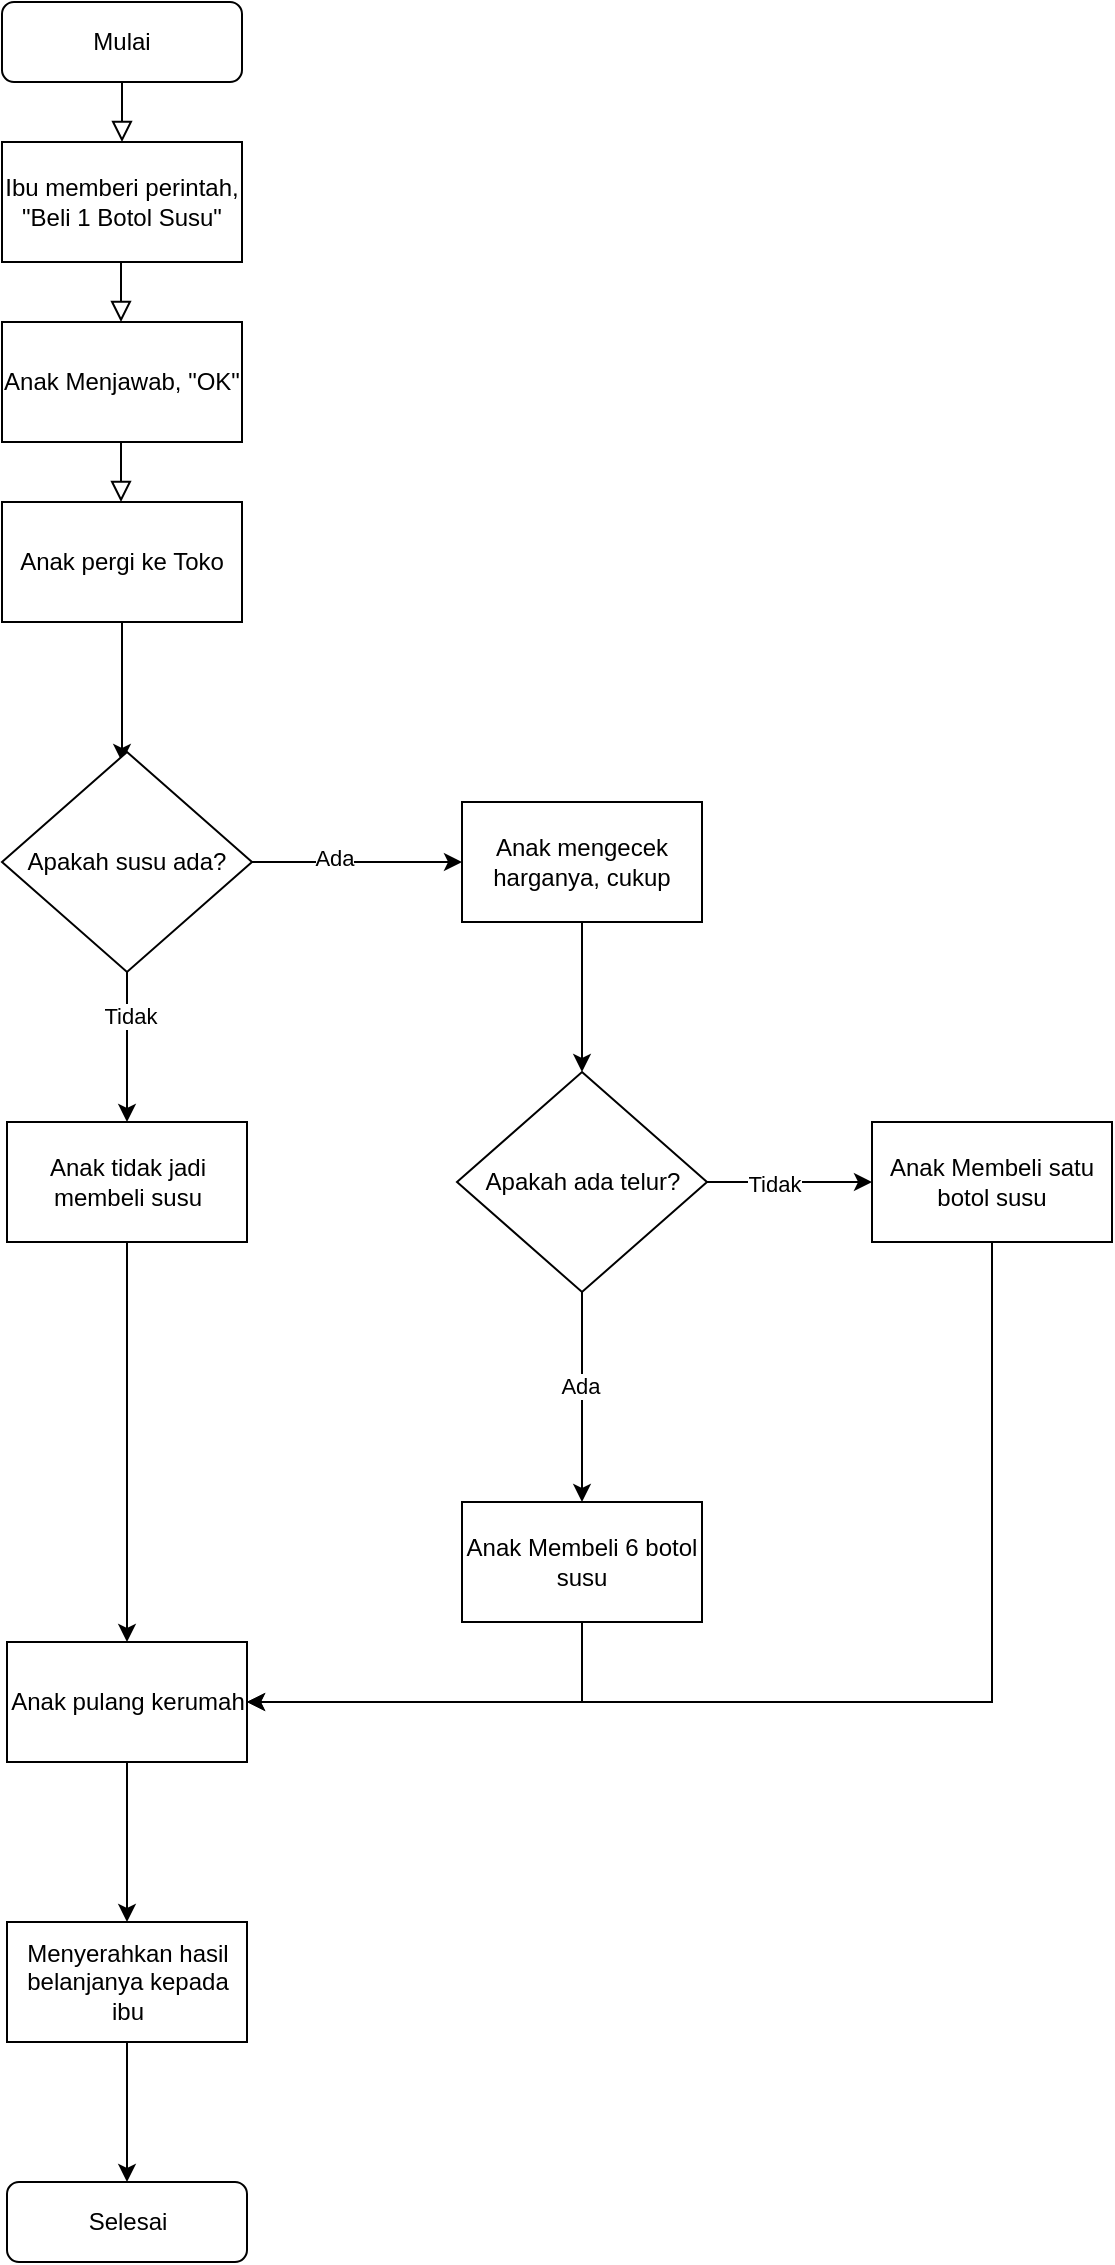 <mxfile version="24.2.2" type="github">
  <diagram id="C5RBs43oDa-KdzZeNtuy" name="Page-1">
    <mxGraphModel dx="858" dy="1338" grid="1" gridSize="10" guides="1" tooltips="1" connect="1" arrows="1" fold="1" page="1" pageScale="1" pageWidth="827" pageHeight="1169" math="0" shadow="0">
      <root>
        <mxCell id="WIyWlLk6GJQsqaUBKTNV-0" />
        <mxCell id="WIyWlLk6GJQsqaUBKTNV-1" parent="WIyWlLk6GJQsqaUBKTNV-0" />
        <mxCell id="WIyWlLk6GJQsqaUBKTNV-2" value="" style="rounded=0;html=1;jettySize=auto;orthogonalLoop=1;fontSize=11;endArrow=block;endFill=0;endSize=8;strokeWidth=1;shadow=0;labelBackgroundColor=none;edgeStyle=orthogonalEdgeStyle;" parent="WIyWlLk6GJQsqaUBKTNV-1" source="WIyWlLk6GJQsqaUBKTNV-3" edge="1">
          <mxGeometry relative="1" as="geometry">
            <mxPoint x="220" y="170" as="targetPoint" />
          </mxGeometry>
        </mxCell>
        <mxCell id="WIyWlLk6GJQsqaUBKTNV-3" value="Mulai" style="rounded=1;whiteSpace=wrap;html=1;fontSize=12;glass=0;strokeWidth=1;shadow=0;" parent="WIyWlLk6GJQsqaUBKTNV-1" vertex="1">
          <mxGeometry x="160" y="100" width="120" height="40" as="geometry" />
        </mxCell>
        <mxCell id="WIyWlLk6GJQsqaUBKTNV-11" value="Selesai" style="rounded=1;whiteSpace=wrap;html=1;fontSize=12;glass=0;strokeWidth=1;shadow=0;" parent="WIyWlLk6GJQsqaUBKTNV-1" vertex="1">
          <mxGeometry x="162.5" y="1190" width="120" height="40" as="geometry" />
        </mxCell>
        <mxCell id="WtQ2wS6L-ct6F4GXEsZS-0" value="Ibu memberi perintah, &quot;Beli 1 Botol Susu&quot;" style="rounded=0;whiteSpace=wrap;html=1;" vertex="1" parent="WIyWlLk6GJQsqaUBKTNV-1">
          <mxGeometry x="160" y="170" width="120" height="60" as="geometry" />
        </mxCell>
        <mxCell id="WtQ2wS6L-ct6F4GXEsZS-2" value="Anak Menjawab, &quot;OK&quot;" style="rounded=0;whiteSpace=wrap;html=1;" vertex="1" parent="WIyWlLk6GJQsqaUBKTNV-1">
          <mxGeometry x="160" y="260" width="120" height="60" as="geometry" />
        </mxCell>
        <mxCell id="WtQ2wS6L-ct6F4GXEsZS-13" style="edgeStyle=orthogonalEdgeStyle;rounded=0;orthogonalLoop=1;jettySize=auto;html=1;exitX=0.5;exitY=1;exitDx=0;exitDy=0;" edge="1" parent="WIyWlLk6GJQsqaUBKTNV-1" source="WtQ2wS6L-ct6F4GXEsZS-4">
          <mxGeometry relative="1" as="geometry">
            <mxPoint x="220" y="480" as="targetPoint" />
          </mxGeometry>
        </mxCell>
        <mxCell id="WtQ2wS6L-ct6F4GXEsZS-4" value="Anak pergi ke Toko" style="rounded=0;whiteSpace=wrap;html=1;" vertex="1" parent="WIyWlLk6GJQsqaUBKTNV-1">
          <mxGeometry x="160" y="350" width="120" height="60" as="geometry" />
        </mxCell>
        <mxCell id="WtQ2wS6L-ct6F4GXEsZS-6" value="" style="rounded=0;html=1;jettySize=auto;orthogonalLoop=1;fontSize=11;endArrow=block;endFill=0;endSize=8;strokeWidth=1;shadow=0;labelBackgroundColor=none;edgeStyle=orthogonalEdgeStyle;" edge="1" parent="WIyWlLk6GJQsqaUBKTNV-1">
          <mxGeometry relative="1" as="geometry">
            <mxPoint x="219.5" y="230" as="sourcePoint" />
            <mxPoint x="219.5" y="260" as="targetPoint" />
          </mxGeometry>
        </mxCell>
        <mxCell id="WtQ2wS6L-ct6F4GXEsZS-7" value="" style="rounded=0;html=1;jettySize=auto;orthogonalLoop=1;fontSize=11;endArrow=block;endFill=0;endSize=8;strokeWidth=1;shadow=0;labelBackgroundColor=none;edgeStyle=orthogonalEdgeStyle;" edge="1" parent="WIyWlLk6GJQsqaUBKTNV-1">
          <mxGeometry relative="1" as="geometry">
            <mxPoint x="219.5" y="320" as="sourcePoint" />
            <mxPoint x="219.5" y="350" as="targetPoint" />
          </mxGeometry>
        </mxCell>
        <mxCell id="WtQ2wS6L-ct6F4GXEsZS-17" style="edgeStyle=orthogonalEdgeStyle;rounded=0;orthogonalLoop=1;jettySize=auto;html=1;exitX=1;exitY=0.5;exitDx=0;exitDy=0;entryX=0;entryY=0.5;entryDx=0;entryDy=0;" edge="1" parent="WIyWlLk6GJQsqaUBKTNV-1" source="WtQ2wS6L-ct6F4GXEsZS-11" target="WtQ2wS6L-ct6F4GXEsZS-15">
          <mxGeometry relative="1" as="geometry" />
        </mxCell>
        <mxCell id="WtQ2wS6L-ct6F4GXEsZS-20" value="Ada" style="edgeLabel;html=1;align=center;verticalAlign=middle;resizable=0;points=[];" vertex="1" connectable="0" parent="WtQ2wS6L-ct6F4GXEsZS-17">
          <mxGeometry x="-0.219" y="2" relative="1" as="geometry">
            <mxPoint as="offset" />
          </mxGeometry>
        </mxCell>
        <mxCell id="WtQ2wS6L-ct6F4GXEsZS-22" style="edgeStyle=orthogonalEdgeStyle;rounded=0;orthogonalLoop=1;jettySize=auto;html=1;exitX=0.5;exitY=1;exitDx=0;exitDy=0;entryX=0.5;entryY=0;entryDx=0;entryDy=0;" edge="1" parent="WIyWlLk6GJQsqaUBKTNV-1" source="WtQ2wS6L-ct6F4GXEsZS-11" target="WtQ2wS6L-ct6F4GXEsZS-23">
          <mxGeometry relative="1" as="geometry">
            <mxPoint x="223" y="660.0" as="targetPoint" />
          </mxGeometry>
        </mxCell>
        <mxCell id="WtQ2wS6L-ct6F4GXEsZS-24" value="Tidak" style="edgeLabel;html=1;align=center;verticalAlign=middle;resizable=0;points=[];" vertex="1" connectable="0" parent="WtQ2wS6L-ct6F4GXEsZS-22">
          <mxGeometry x="-0.415" y="1" relative="1" as="geometry">
            <mxPoint as="offset" />
          </mxGeometry>
        </mxCell>
        <mxCell id="WtQ2wS6L-ct6F4GXEsZS-11" value="Apakah susu ada?" style="rhombus;whiteSpace=wrap;html=1;" vertex="1" parent="WIyWlLk6GJQsqaUBKTNV-1">
          <mxGeometry x="160" y="475" width="125" height="110" as="geometry" />
        </mxCell>
        <mxCell id="WtQ2wS6L-ct6F4GXEsZS-19" style="edgeStyle=orthogonalEdgeStyle;rounded=0;orthogonalLoop=1;jettySize=auto;html=1;exitX=0.5;exitY=1;exitDx=0;exitDy=0;entryX=0.5;entryY=0;entryDx=0;entryDy=0;" edge="1" parent="WIyWlLk6GJQsqaUBKTNV-1" source="WtQ2wS6L-ct6F4GXEsZS-15" target="WtQ2wS6L-ct6F4GXEsZS-18">
          <mxGeometry relative="1" as="geometry" />
        </mxCell>
        <mxCell id="WtQ2wS6L-ct6F4GXEsZS-15" value="Anak mengecek harganya, cukup" style="rounded=0;whiteSpace=wrap;html=1;" vertex="1" parent="WIyWlLk6GJQsqaUBKTNV-1">
          <mxGeometry x="390" y="500" width="120" height="60" as="geometry" />
        </mxCell>
        <mxCell id="WtQ2wS6L-ct6F4GXEsZS-26" value="" style="edgeStyle=orthogonalEdgeStyle;rounded=0;orthogonalLoop=1;jettySize=auto;html=1;" edge="1" parent="WIyWlLk6GJQsqaUBKTNV-1" source="WtQ2wS6L-ct6F4GXEsZS-18" target="WtQ2wS6L-ct6F4GXEsZS-25">
          <mxGeometry relative="1" as="geometry" />
        </mxCell>
        <mxCell id="WtQ2wS6L-ct6F4GXEsZS-29" value="Tidak" style="edgeLabel;html=1;align=center;verticalAlign=middle;resizable=0;points=[];" vertex="1" connectable="0" parent="WtQ2wS6L-ct6F4GXEsZS-26">
          <mxGeometry x="-0.197" y="-1" relative="1" as="geometry">
            <mxPoint as="offset" />
          </mxGeometry>
        </mxCell>
        <mxCell id="WtQ2wS6L-ct6F4GXEsZS-28" value="" style="edgeStyle=orthogonalEdgeStyle;rounded=0;orthogonalLoop=1;jettySize=auto;html=1;" edge="1" parent="WIyWlLk6GJQsqaUBKTNV-1" source="WtQ2wS6L-ct6F4GXEsZS-18" target="WtQ2wS6L-ct6F4GXEsZS-27">
          <mxGeometry relative="1" as="geometry" />
        </mxCell>
        <mxCell id="WtQ2wS6L-ct6F4GXEsZS-30" value="Ada" style="edgeLabel;html=1;align=center;verticalAlign=middle;resizable=0;points=[];" vertex="1" connectable="0" parent="WtQ2wS6L-ct6F4GXEsZS-28">
          <mxGeometry x="-0.122" y="-1" relative="1" as="geometry">
            <mxPoint y="1" as="offset" />
          </mxGeometry>
        </mxCell>
        <mxCell id="WtQ2wS6L-ct6F4GXEsZS-18" value="Apakah ada telur?" style="rhombus;whiteSpace=wrap;html=1;" vertex="1" parent="WIyWlLk6GJQsqaUBKTNV-1">
          <mxGeometry x="387.5" y="635" width="125" height="110" as="geometry" />
        </mxCell>
        <mxCell id="WtQ2wS6L-ct6F4GXEsZS-36" value="" style="edgeStyle=orthogonalEdgeStyle;rounded=0;orthogonalLoop=1;jettySize=auto;html=1;" edge="1" parent="WIyWlLk6GJQsqaUBKTNV-1" source="WtQ2wS6L-ct6F4GXEsZS-23" target="WtQ2wS6L-ct6F4GXEsZS-35">
          <mxGeometry relative="1" as="geometry" />
        </mxCell>
        <mxCell id="WtQ2wS6L-ct6F4GXEsZS-23" value="Anak tidak jadi membeli susu" style="rounded=0;whiteSpace=wrap;html=1;" vertex="1" parent="WIyWlLk6GJQsqaUBKTNV-1">
          <mxGeometry x="162.5" y="660" width="120" height="60" as="geometry" />
        </mxCell>
        <mxCell id="WtQ2wS6L-ct6F4GXEsZS-38" style="edgeStyle=orthogonalEdgeStyle;rounded=0;orthogonalLoop=1;jettySize=auto;html=1;exitX=0.5;exitY=1;exitDx=0;exitDy=0;entryX=1;entryY=0.5;entryDx=0;entryDy=0;" edge="1" parent="WIyWlLk6GJQsqaUBKTNV-1" source="WtQ2wS6L-ct6F4GXEsZS-25" target="WtQ2wS6L-ct6F4GXEsZS-35">
          <mxGeometry relative="1" as="geometry" />
        </mxCell>
        <mxCell id="WtQ2wS6L-ct6F4GXEsZS-25" value="Anak Membeli satu botol susu" style="whiteSpace=wrap;html=1;" vertex="1" parent="WIyWlLk6GJQsqaUBKTNV-1">
          <mxGeometry x="595" y="660" width="120" height="60" as="geometry" />
        </mxCell>
        <mxCell id="WtQ2wS6L-ct6F4GXEsZS-37" style="edgeStyle=orthogonalEdgeStyle;rounded=0;orthogonalLoop=1;jettySize=auto;html=1;exitX=0.5;exitY=1;exitDx=0;exitDy=0;entryX=1;entryY=0.5;entryDx=0;entryDy=0;" edge="1" parent="WIyWlLk6GJQsqaUBKTNV-1" source="WtQ2wS6L-ct6F4GXEsZS-27" target="WtQ2wS6L-ct6F4GXEsZS-35">
          <mxGeometry relative="1" as="geometry" />
        </mxCell>
        <mxCell id="WtQ2wS6L-ct6F4GXEsZS-27" value="Anak Membeli 6 botol susu" style="whiteSpace=wrap;html=1;" vertex="1" parent="WIyWlLk6GJQsqaUBKTNV-1">
          <mxGeometry x="390" y="850" width="120" height="60" as="geometry" />
        </mxCell>
        <mxCell id="WtQ2wS6L-ct6F4GXEsZS-40" value="" style="edgeStyle=orthogonalEdgeStyle;rounded=0;orthogonalLoop=1;jettySize=auto;html=1;" edge="1" parent="WIyWlLk6GJQsqaUBKTNV-1" source="WtQ2wS6L-ct6F4GXEsZS-35" target="WtQ2wS6L-ct6F4GXEsZS-39">
          <mxGeometry relative="1" as="geometry" />
        </mxCell>
        <mxCell id="WtQ2wS6L-ct6F4GXEsZS-35" value="Anak pulang kerumah" style="whiteSpace=wrap;html=1;rounded=0;" vertex="1" parent="WIyWlLk6GJQsqaUBKTNV-1">
          <mxGeometry x="162.5" y="920" width="120" height="60" as="geometry" />
        </mxCell>
        <mxCell id="WtQ2wS6L-ct6F4GXEsZS-41" style="edgeStyle=orthogonalEdgeStyle;rounded=0;orthogonalLoop=1;jettySize=auto;html=1;exitX=0.5;exitY=1;exitDx=0;exitDy=0;entryX=0.5;entryY=0;entryDx=0;entryDy=0;" edge="1" parent="WIyWlLk6GJQsqaUBKTNV-1" source="WtQ2wS6L-ct6F4GXEsZS-39" target="WIyWlLk6GJQsqaUBKTNV-11">
          <mxGeometry relative="1" as="geometry" />
        </mxCell>
        <mxCell id="WtQ2wS6L-ct6F4GXEsZS-39" value="Menyerahkan hasil belanjanya kepada ibu" style="whiteSpace=wrap;html=1;rounded=0;" vertex="1" parent="WIyWlLk6GJQsqaUBKTNV-1">
          <mxGeometry x="162.5" y="1060" width="120" height="60" as="geometry" />
        </mxCell>
      </root>
    </mxGraphModel>
  </diagram>
</mxfile>
